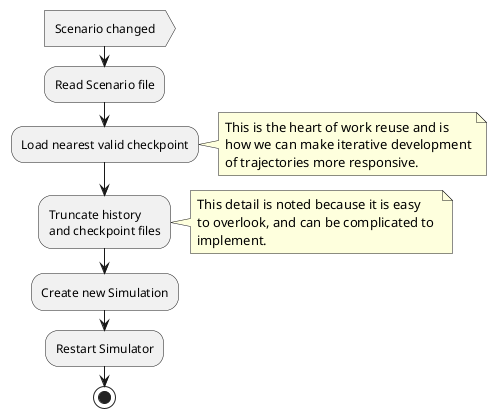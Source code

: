 @startuml startup

:Scenario changed>
:Read Scenario file;
:Load nearest valid checkpoint;
note right
  This is the heart of work reuse and is
  how we can make iterative development
  of trajectories more responsive.
end note

:Truncate history\nand checkpoint files;
note right
  This detail is noted because it is easy 
  to overlook, and can be complicated to 
  implement.
end note
:Create new Simulation;
:Restart Simulator;

stop

@enduml

@startuml simulatorloop

:start simulation>
:warmup engine if needed;
note right
  If we have a cold start (not from a checkpoint)
  we need to run for three steps or more to set
  vel and acc for all bodies. Flightplan actions 
  often need vel and acc of bodies for their
  computations. 
end note

repeat 

:set orrery pos;
:compute accel from gravity;
:compute accel from flight plans;
:update spacecraft position;
:serialize data;

repeat while (interrupted?) is (no)
->yes;
stop

@enduml

@startuml serialize

start 

repeat

fork
repeat

  if (stop?) then (yes)
    break;
  else (no)

    if (sample?) then (yes)
      :write buf (b);
    else (no)
    endif

    if (checkpoint?) then (yes)
      :write checkpoint;
    else (no)
    endif


  endif

repeat while(full?) is (no)

fork again
partition Save #GreenYellow{
  if (data?) then (yes)
    :save buf (1 - b);
  else (no)
  endif

  if (stop?) then (yes)
    :quit = true;
  else (no)
  endif
}
end fork

:b = 1 - b\n(switch buffer);

repeat while (quit?) is (no)

stop
@enduml
